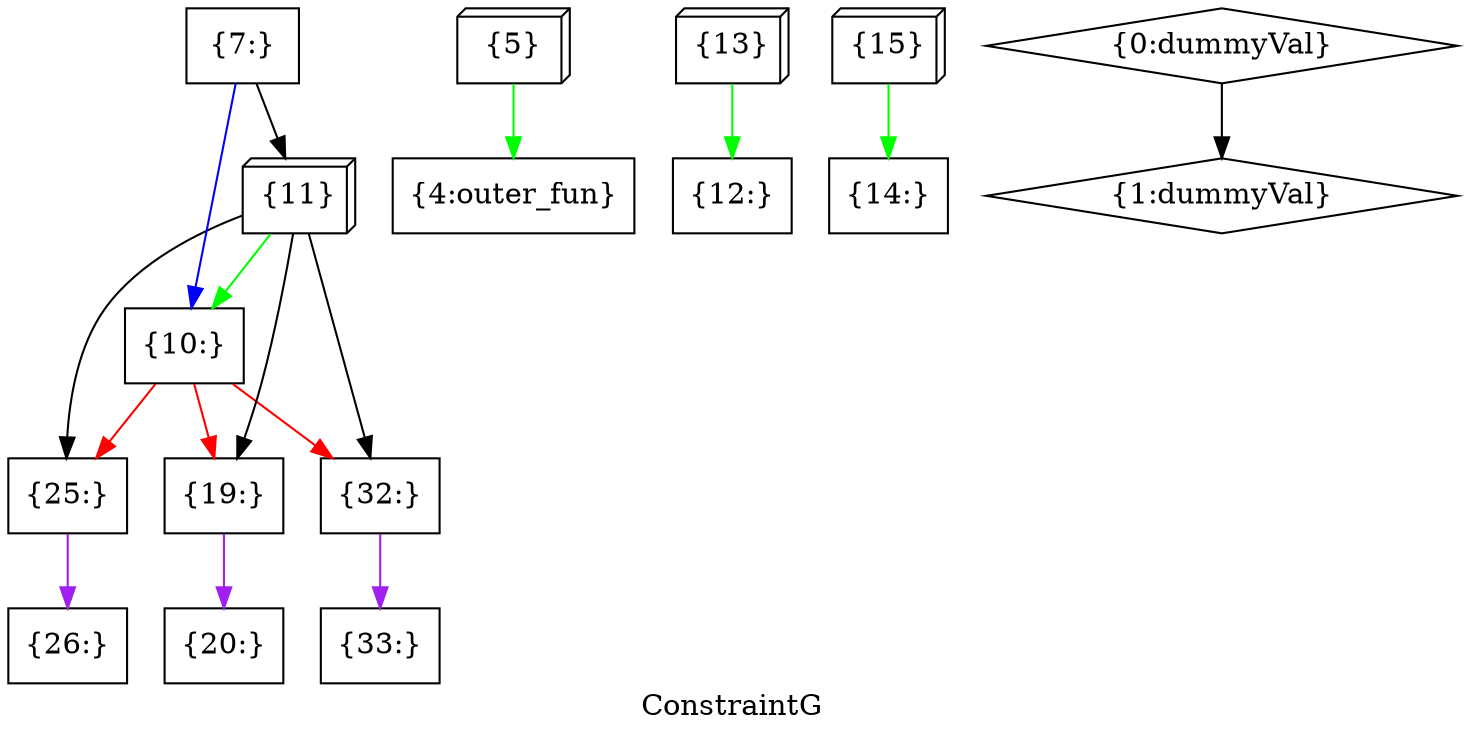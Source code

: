 digraph "ConstraintG" {
	label="ConstraintG";

	Node0x55e7d57866e0 [shape=record,shape=box,label="{26:}"];
	Node0x55e7d57863a0 [shape=record,shape=box,label="{25:}"];
	Node0x55e7d57863a0 -> Node0x55e7d57866e0[color=purple];
	Node0x55e7d57856a0 [shape=record,shape=box,label="{19:}"];
	Node0x55e7d57856a0 -> Node0x55e7d5782ba0[color=purple];
	Node0x55e7d5713b90 [shape=record,shape=box,label="{10:}"];
	Node0x55e7d5713b90 -> Node0x55e7d57856a0[color=red];
	Node0x55e7d5713b90 -> Node0x55e7d57863a0[color=red];
	Node0x55e7d5713b90 -> Node0x55e7d5712f50[color=red];
	Node0x55e7d5712c40 [shape=record,shape=box,label="{33:}"];
	Node0x55e7d5782270 [shape=record,shape=box,label="{4:outer_fun}"];
	Node0x55e7d5712310 [shape=record,shape=box3d,label="{5}"];
	Node0x55e7d5712310 -> Node0x55e7d5782270[color=green];
	Node0x55e7d5712000 [shape=record,shape=box3d,label="{11}"];
	Node0x55e7d5712000 -> Node0x55e7d5713b90[color=green];
	Node0x55e7d5712000 -> Node0x55e7d57856a0[color=black];
	Node0x55e7d5712000 -> Node0x55e7d57863a0[color=black];
	Node0x55e7d5712000 -> Node0x55e7d5712f50[color=black];
	Node0x55e7d5711cf0 [shape=record,shape=box3d,label="{13}"];
	Node0x55e7d5711cf0 -> Node0x55e7d57847c0[color=green];
	Node0x55e7d57119e0 [shape=record,shape=box3d,label="{15}"];
	Node0x55e7d57119e0 -> Node0x55e7d5784b00[color=green];
	Node0x55e7d5712f50 [shape=record,shape=box,label="{32:}"];
	Node0x55e7d5712f50 -> Node0x55e7d5712c40[color=purple];
	Node0x55e7d5782580 [shape=record,shape=box,label="{7:}"];
	Node0x55e7d5782580 -> Node0x55e7d5712000[color=black];
	Node0x55e7d5782580 -> Node0x55e7d5713b90[color=blue];
	Node0x55e7d5782ba0 [shape=record,shape=box,label="{20:}"];
	Node0x55e7d5782eb0 [shape=record,shape=diamond,label="{0:dummyVal}"];
	Node0x55e7d5782eb0 -> Node0x55e7d57834d0[color=black];
	Node0x55e7d57834d0 [shape=record,shape=diamond,label="{1:dummyVal}"];
	Node0x55e7d57847c0 [shape=record,shape=box,label="{12:}"];
	Node0x55e7d5784b00 [shape=record,shape=box,label="{14:}"];
}
